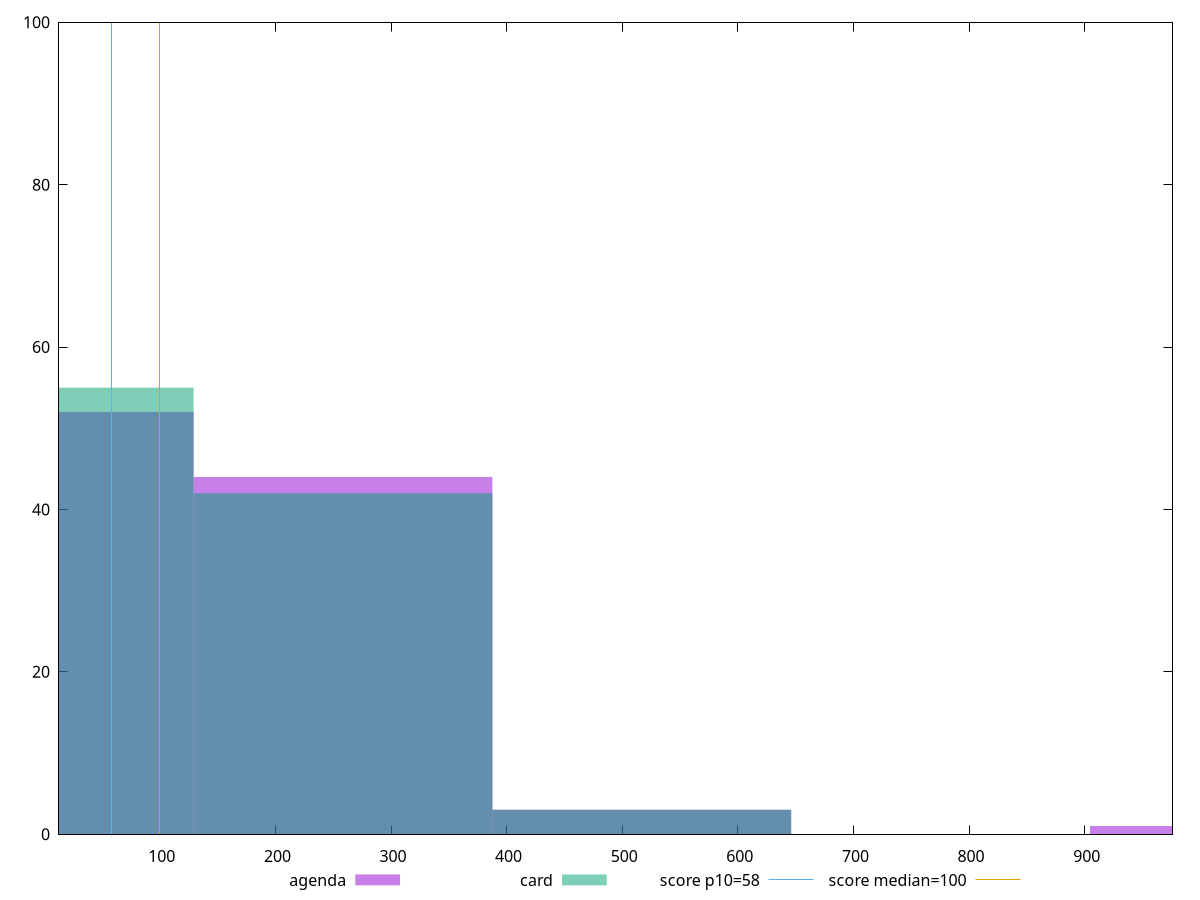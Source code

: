 reset

$agenda <<EOF
258.4616302385617 44
0 52
516.9232604771234 3
1033.846520954247 1
EOF

$card <<EOF
0 55
258.4616302385617 42
516.9232604771234 3
EOF

set key outside below
set boxwidth 258.4616302385617
set xrange [12.8:976.0000000000015]
set yrange [0:100]
set trange [0:100]
set style fill transparent solid 0.5 noborder

set parametric
set terminal svg size 640, 500 enhanced background rgb 'white'
set output "reports/report_00028_2021-02-24T12-49-42.674Z/estimated-input-latency/comparison/histogram/1_vs_2.svg"

plot $agenda title "agenda" with boxes, \
     $card title "card" with boxes, \
     58,t title "score p10=58", \
     100,t title "score median=100"

reset
